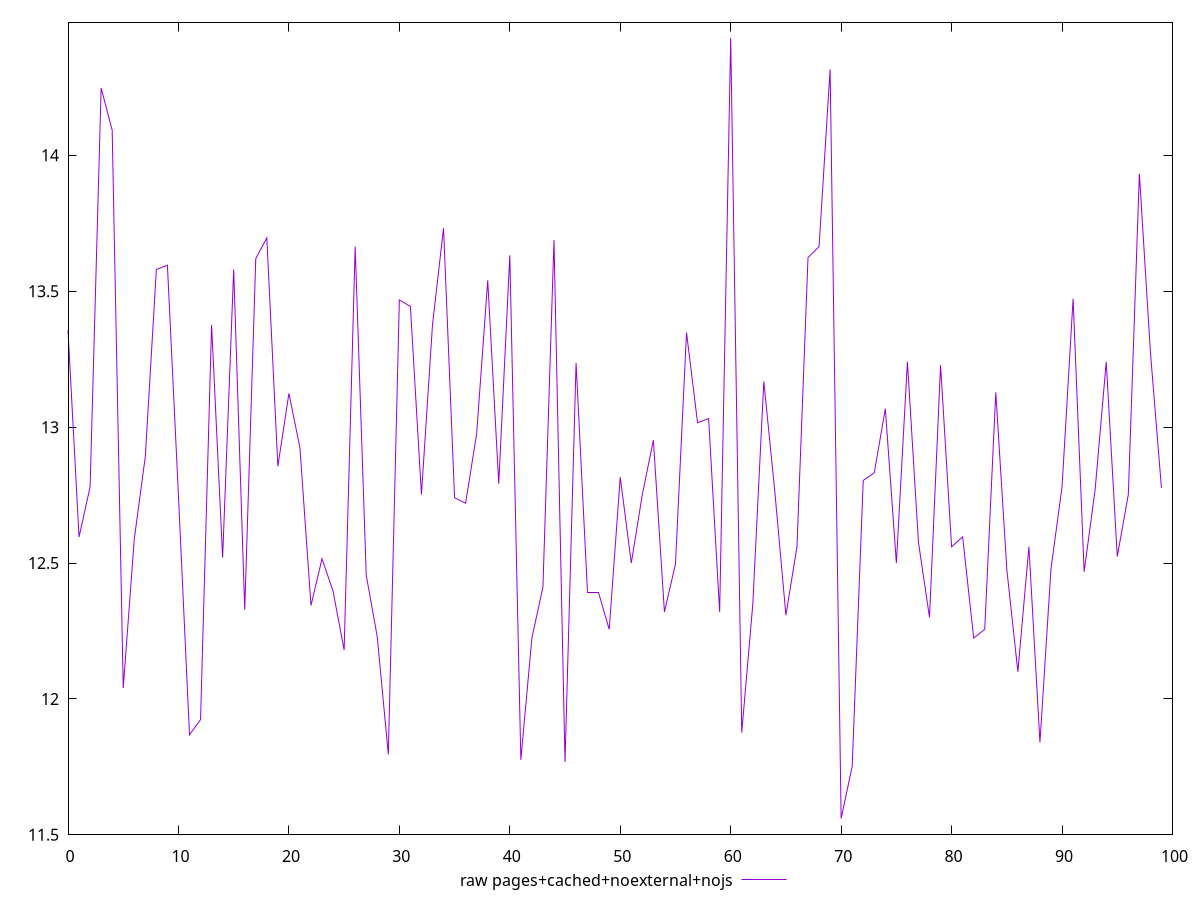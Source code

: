$_rawPagesCachedNoexternalNojs <<EOF
13.356000000000002
12.596
12.780000000000001
14.248000000000001
14.092000000000002
12.040000000000003
12.588000000000001
12.892000000000001
13.58
13.596
12.747999999999998
11.868000000000002
11.924000000000001
13.376000000000001
12.520000000000001
13.58
12.328000000000001
13.62
13.695999999999998
12.856000000000002
13.124
12.924
12.344000000000001
12.516000000000002
12.396
12.18
13.664000000000001
12.456
12.228000000000002
11.796
13.468
13.443999999999999
12.752
13.376
13.732
12.740000000000002
12.720000000000002
12.976
13.54
12.792000000000002
13.632
11.776000000000002
12.224
12.411999999999999
13.688
11.768
13.236
12.392000000000001
12.392
12.256
12.815999999999999
12.500000000000002
12.752000000000002
12.952
12.320000000000002
12.496000000000002
13.348
13.015999999999998
13.032
12.320000000000002
14.432000000000002
11.876000000000001
12.348
13.168
12.760000000000002
12.308
12.56
13.624
13.664000000000001
14.316
11.56
11.752000000000002
12.804
12.832
13.068000000000001
12.5
13.239999999999998
12.576
12.3
13.228000000000002
12.560000000000002
12.596
12.224
12.256
13.128000000000002
12.476000000000003
12.100000000000001
12.560000000000002
11.840000000000002
12.48
12.780000000000001
13.471999999999998
12.468
12.772
13.24
12.524
12.752
13.932000000000002
13.276
12.776
EOF
set key outside below
set terminal pngcairo
set output "report_00005_2020-11-02T22-26-11.212Z/bootup-time/pages+cached+noexternal+nojs//raw.png"
set yrange [11.50256:14.489440000000002]
plot $_rawPagesCachedNoexternalNojs title "raw pages+cached+noexternal+nojs" with line ,